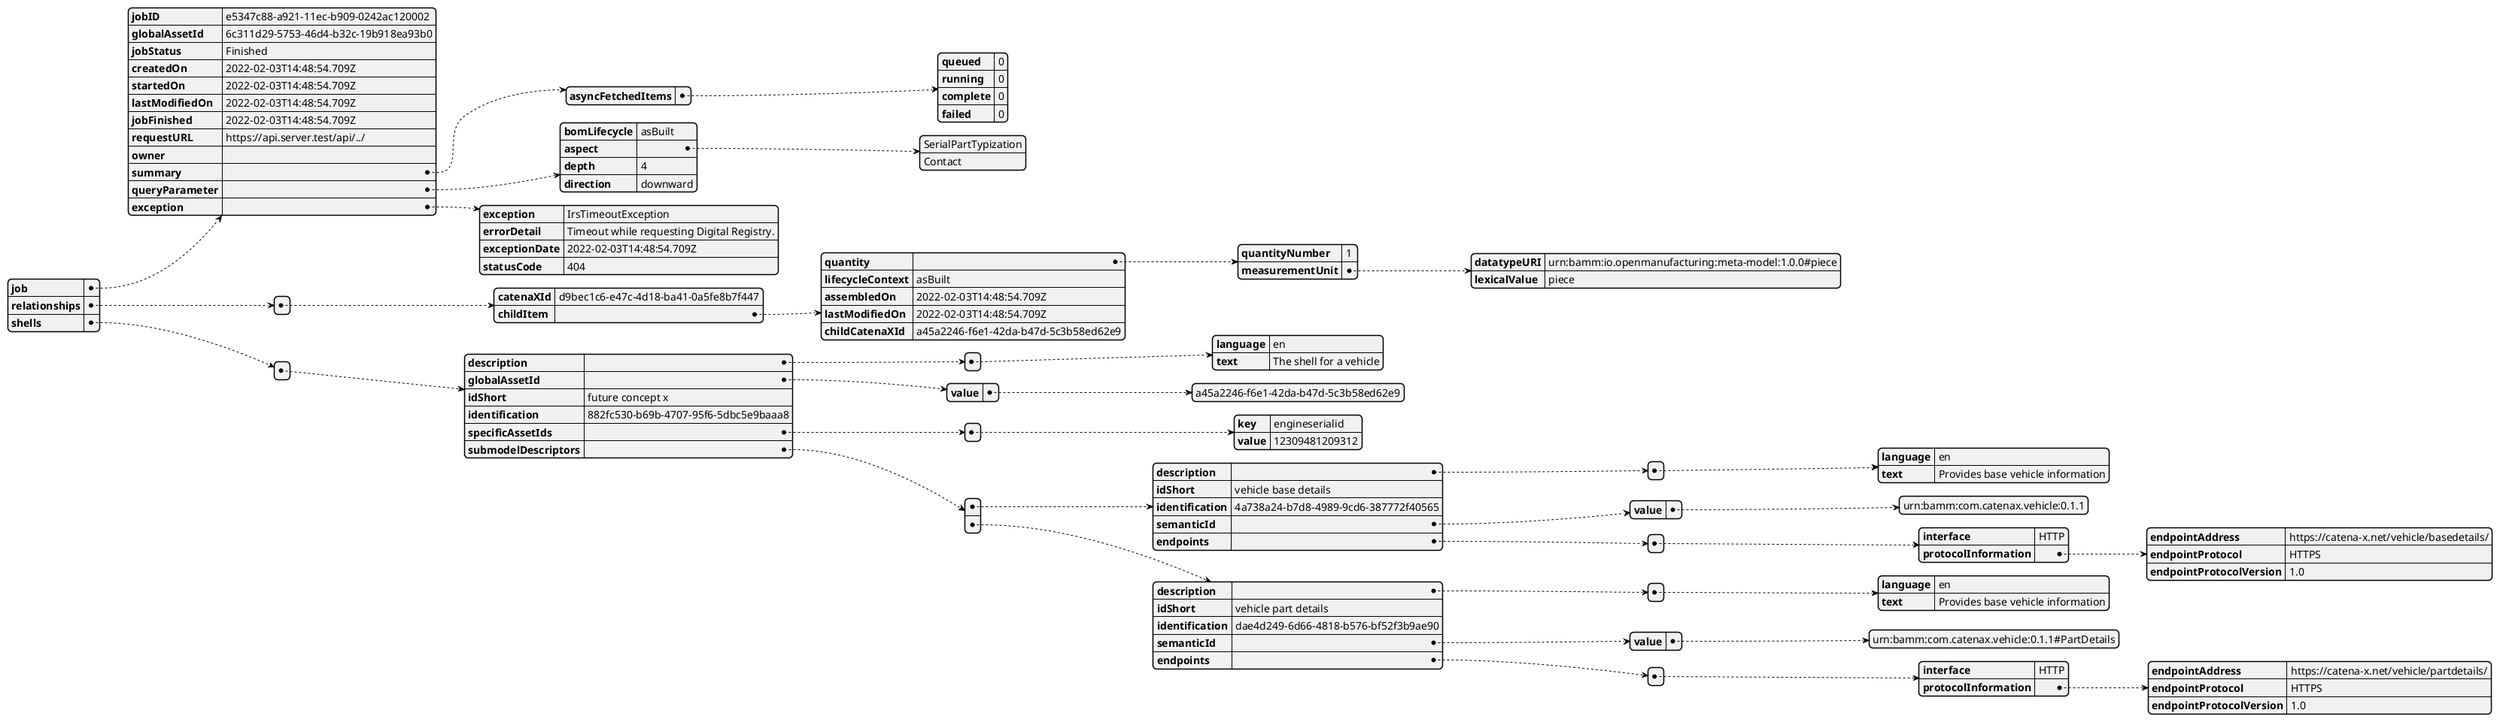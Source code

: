 @startjson
skinparam monochrome true
skinparam shadowing false
{
          "job": {
            "jobID": "e5347c88-a921-11ec-b909-0242ac120002",
            "globalAssetId": "6c311d29-5753-46d4-b32c-19b918ea93b0",
            "jobStatus": "Finished",
            "createdOn": "2022-02-03T14:48:54.709Z",
            "startedOn" : "2022-02-03T14:48:54.709Z",
            "lastModifiedOn": "2022-02-03T14:48:54.709Z",
            "jobFinished": "2022-02-03T14:48:54.709Z",
            "requestURL": "https://api.server.test/api/../",
            "owner": "",
            "summary": {
              "asyncFetchedItems": {
                "queued": 0,
                "running": 0,
                "complete": 0,
                "failed": 0
             }},
            "queryParameter": {
                "bomLifecycle" : "asBuilt",
                "aspect" : ["SerialPartTypization", "Contact"],
                "depth": 4,
                "direction": "downward"
             },
            "exception": {
               "exception": "IrsTimeoutException",
               "errorDetail": "Timeout while requesting Digital Registry.",
               "exceptionDate" : "2022-02-03T14:48:54.709Z",
               "statusCode" : "404"
            }
          },
          "relationships": [
            {
              "catenaXId": "d9bec1c6-e47c-4d18-ba41-0a5fe8b7f447",
              "childItem": {
                "quantity": {
                  "quantityNumber": 1,
                  "measurementUnit": {
                    "datatypeURI": "urn:bamm:io.openmanufacturing:meta-model:1.0.0#piece",
                    "lexicalValue": "piece"
                  }
                },
                "lifecycleContext": "asBuilt",
                "assembledOn": "2022-02-03T14:48:54.709Z",
                "lastModifiedOn": "2022-02-03T14:48:54.709Z",
                "childCatenaXId": "a45a2246-f6e1-42da-b47d-5c3b58ed62e9"
              }
            }
          ],
          "shells": [
            {
              "description": [
                {
                  "language": "en",
                  "text": "The shell for a vehicle"
                }
              ],
              "globalAssetId": {
                "value": [
                    "a45a2246-f6e1-42da-b47d-5c3b58ed62e9"
                ]
              },
              "idShort": "future concept x",
              "identification": "882fc530-b69b-4707-95f6-5dbc5e9baaa8",
              "specificAssetIds": [
                {
                  "key": "engineserialid",
                  "value": "12309481209312"
                }
              ],
              "submodelDescriptors": [
                {
                  "description": [
                    {
                      "language": "en",
                      "text": "Provides base vehicle information"
                    }
                  ],
                  "idShort": "vehicle base details",
                  "identification": "4a738a24-b7d8-4989-9cd6-387772f40565",
                  "semanticId": {
                    "value": [
                        "urn:bamm:com.catenax.vehicle:0.1.1"
                    ]
                  },
                  "endpoints": [
                    {
                      "interface": "HTTP",
                      "protocolInformation": {
                        "endpointAddress": "https://catena-x.net/vehicle/basedetails/",
                        "endpointProtocol": "HTTPS",
                        "endpointProtocolVersion": "1.0"
                      }
                    }
                  ]
                },
                {
                  "description": [
                    {
                      "language": "en",
                      "text": "Provides base vehicle information"
                    }
                  ],
                  "idShort": "vehicle part details",
                  "identification": "dae4d249-6d66-4818-b576-bf52f3b9ae90",
                  "semanticId": {
                    "value": [
                        "urn:bamm:com.catenax.vehicle:0.1.1#PartDetails"
                    ]
                  },
                  "endpoints": [
                    {
                      "interface": "HTTP",
                      "protocolInformation": {
                        "endpointAddress": "https://catena-x.net/vehicle/partdetails/",
                        "endpointProtocol": "HTTPS",
                        "endpointProtocolVersion": "1.0"
                      }
                    }
                  ]
                }
              ]
            }
          ]
        }
@endjson